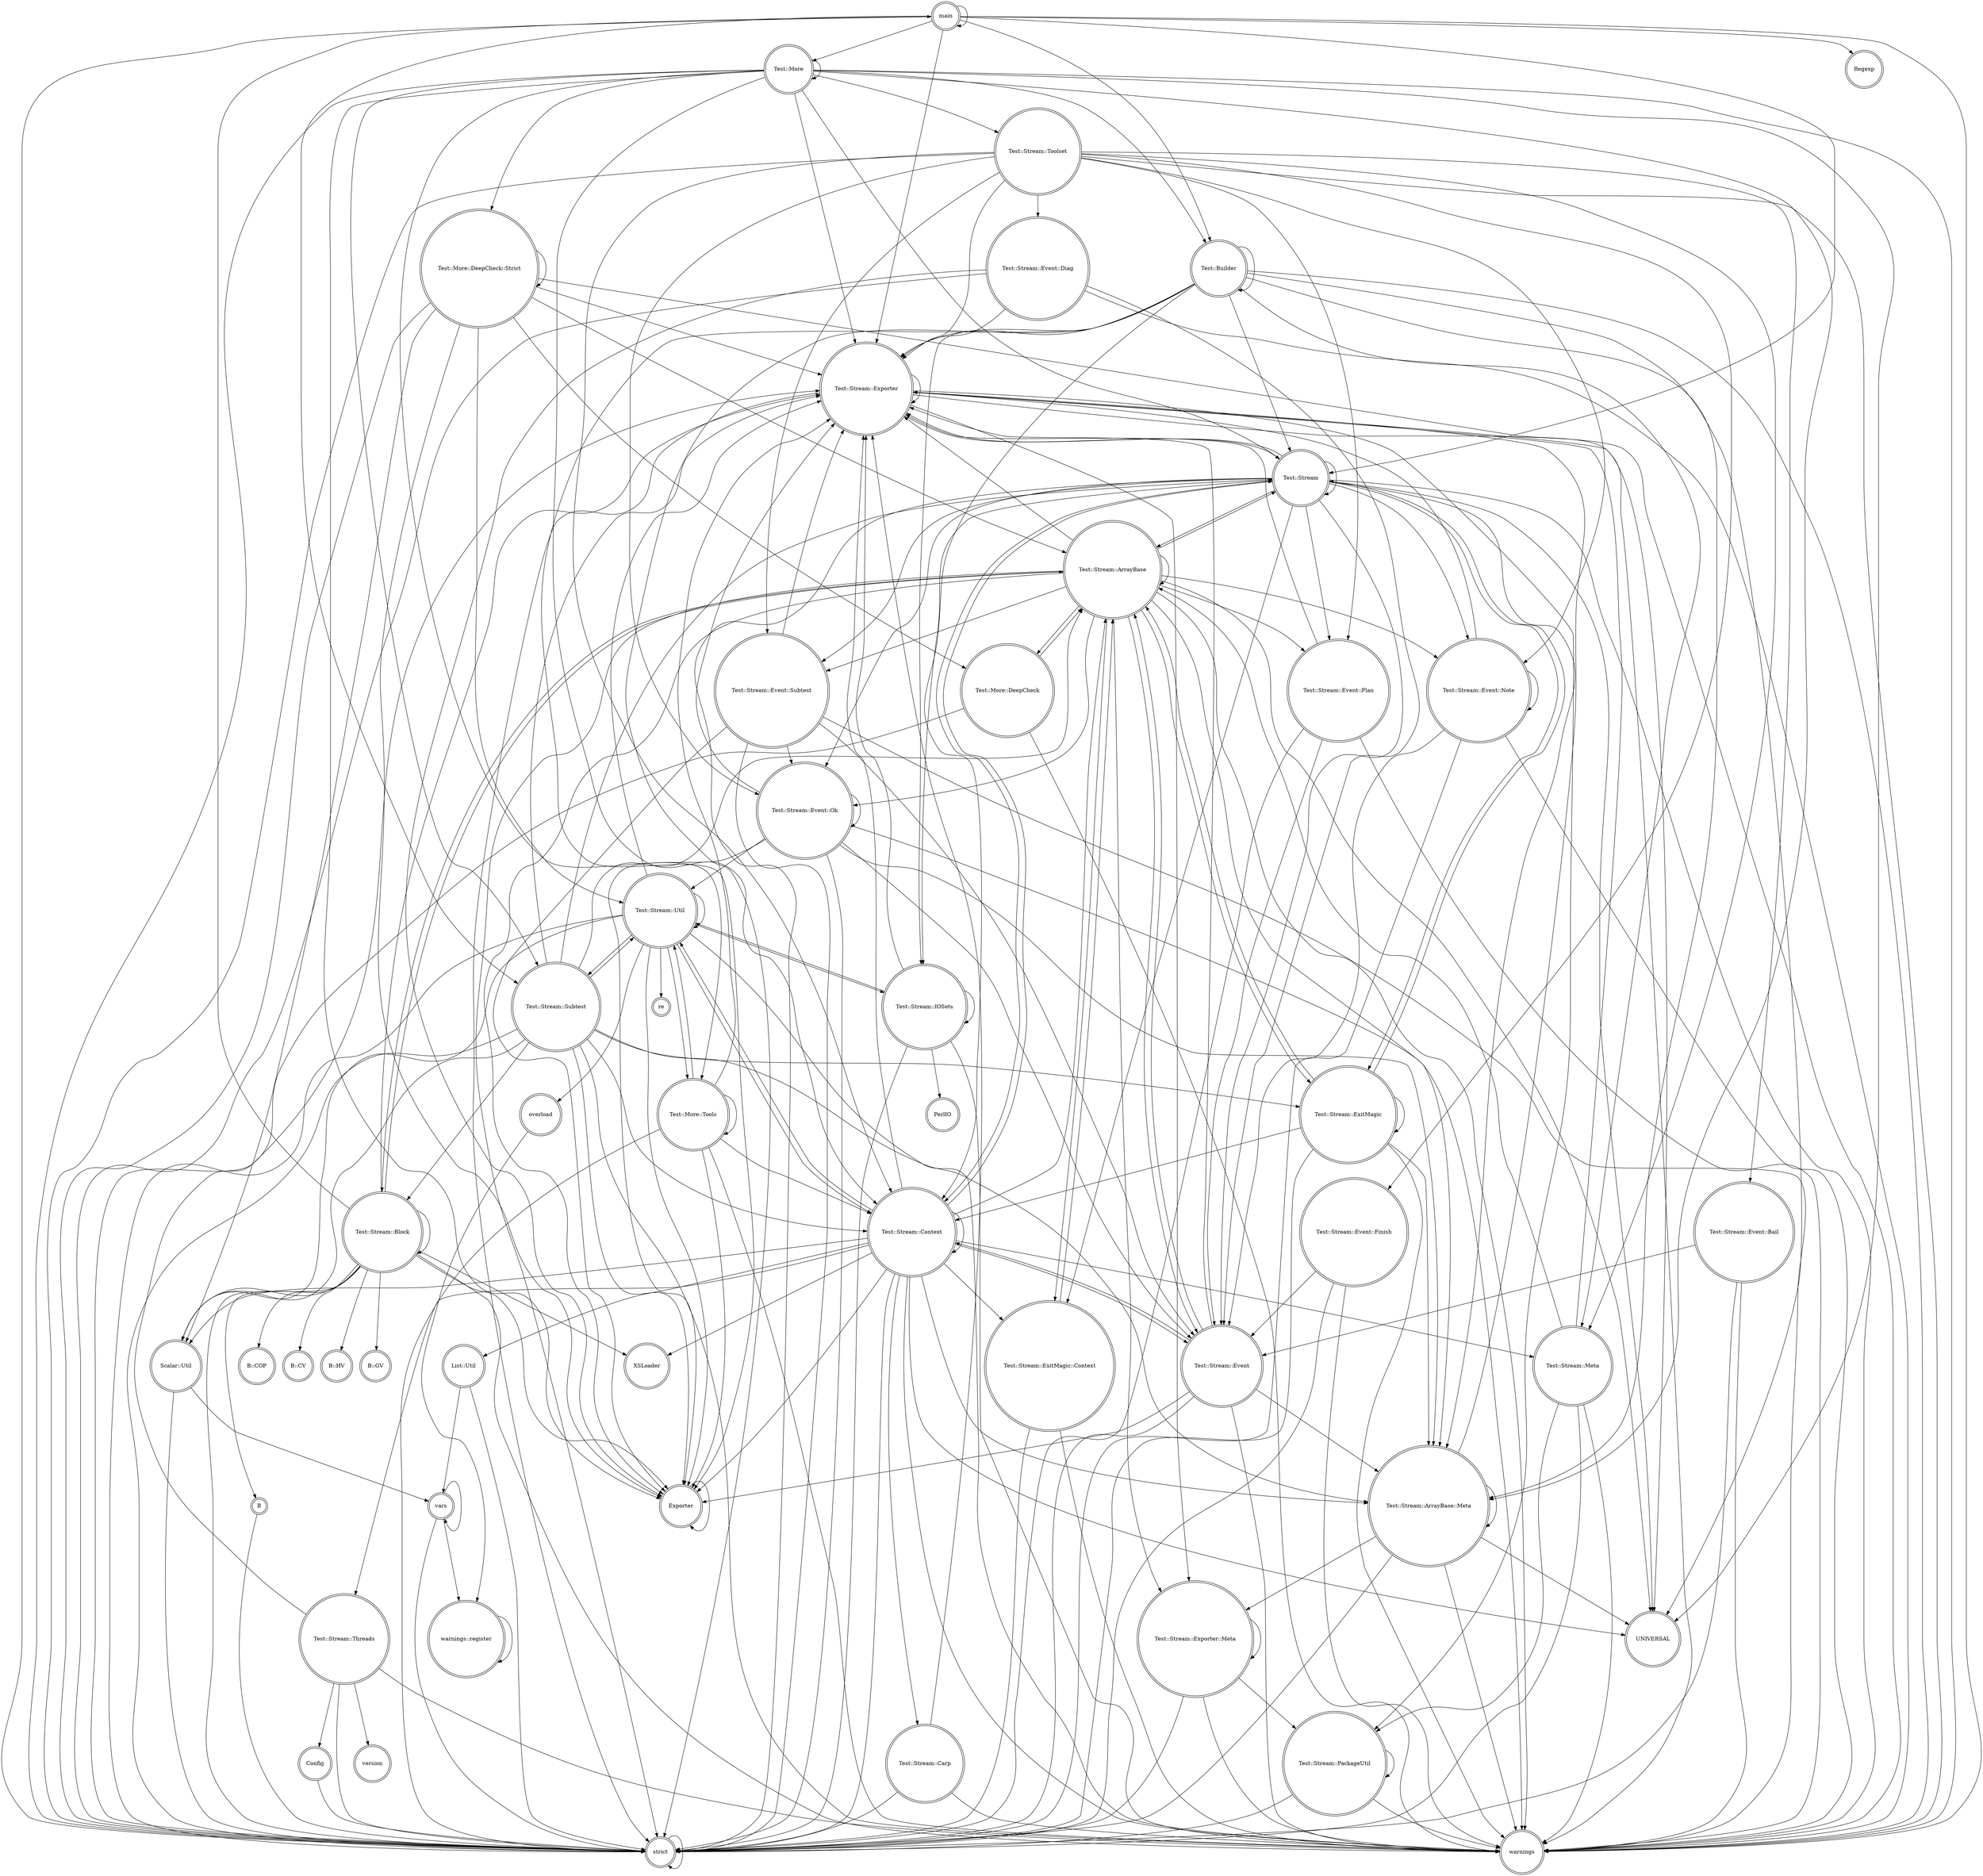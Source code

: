 digraph {
graph [overlap=false]
node [shape=doublecircle];
"main" -> "main";
"Test::Stream::Threads" -> "version";
"Test::More::DeepCheck" -> "Test::Stream::ArrayBase";
"Test::More::Tools" -> "strict";
"Test::More::DeepCheck::Strict" -> "Exporter";
"Test::Stream::Toolset" -> "Test::Stream::Event::Ok";
"Test::Stream::Util" -> "Test::Stream::Exporter";
"Test::Stream::Block" -> "main";
"Test::Stream::Block" -> "Test::Stream::Block";
"Test::Stream::Context" -> "Test::Stream::Threads";
"Test::Stream" -> "strict";
"Test::More" -> "Test::More";
"Test::Stream::ArrayBase" -> "Test::More::DeepCheck";
"Test::Stream::Context" -> "Test::Stream::Event";
"Test::More" -> "Test::Builder";
"Test::Stream::ArrayBase::Meta" -> "UNIVERSAL";
"Test::More" -> "Test::Stream::Context";
"Test::Stream::ArrayBase" -> "strict";
"Test::Stream::ArrayBase" -> "Test::Stream::Event";
"Test::Builder" -> "warnings";
"Test::Stream::Event::Note" -> "Test::Stream::Exporter";
"Test::More" -> "Test::More::DeepCheck::Strict";
"Test::Stream::Meta" -> "Test::Stream::PackageUtil";
"Test::Builder" -> "Exporter";
"Test::Stream::Subtest" -> "Test::Stream";
"Test::Stream::ArrayBase::Meta" -> "strict";
"Test::Stream::Event::Subtest" -> "Test::Stream::Exporter";
"Test::Stream::Exporter::Meta" -> "strict";
"Test::Stream::Subtest" -> "Test::Stream::Util";
"Test::Stream::Context" -> "Test::Stream::ArrayBase";
"Test::Stream::Subtest" -> "Test::Stream::Context";
"Test::Stream::Toolset" -> "Test::Stream::Event::Finish";
"Test::Stream::Event::Ok" -> "Test::Stream::ArrayBase::Meta";
"Test::Stream::ArrayBase" -> "UNIVERSAL";
"Test::Stream::Context" -> "Test::Stream::Context";
"Test::Stream::ArrayBase::Meta" -> "Test::Stream::Exporter::Meta";
"Test::Stream::Context" -> "Exporter";
"Test::Builder" -> "Test::Stream::Exporter";
"Test::Stream::Util" -> "Scalar::Util";
"Test::Stream::ArrayBase" -> "Test::Stream::ExitMagic::Context";
"Test::Stream" -> "Test::Stream";
"Test::More" -> "warnings";
"Test::Stream::Exporter::Meta" -> "Test::Stream::Exporter::Meta";
"Test::Stream::Block" -> "Scalar::Util";
"Test::More" -> "Test::More::Tools";
"Config" -> "strict";
"Test::Stream::Event::Note" -> "warnings";
"Test::Stream::Util" -> "strict";
"Test::Stream::Event::Note" -> "Test::Stream::Event::Note";
"Test::Stream::Carp" -> "warnings";
"Test::Stream::IOSets" -> "Test::Stream::Util";
"Test::Stream::ExitMagic::Context" -> "warnings";
"Test::Builder" -> "Test::Builder";
"Test::Stream::ArrayBase::Meta" -> "Test::Stream::ArrayBase::Meta";
"Test::Stream" -> "Test::Stream::ExitMagic";
"Test::Stream::Exporter" -> "Test::Stream::Exporter";
"Test::Stream::IOSets" -> "strict";
"Test::Builder" -> "Test::Stream::ArrayBase::Meta";
"Test::More::Tools" -> "Test::Stream::Context";
"Test::Stream::IOSets" -> "PerlIO";
"warnings::register" -> "warnings::register";
"Test::Stream" -> "Test::Stream::Context";
"main" -> "Test::More";
"Test::Stream::Context" -> "Test::Stream::Carp";
"main" -> "warnings";
"List::Util" -> "vars";
"Test::Stream::IOSets" -> "warnings";
"Test::Stream::Toolset" -> "Test::Stream::Event::Plan";
"Test::Stream::Subtest" -> "Test::Stream::ExitMagic";
"Test::Stream::Event::Finish" -> "Test::Stream::Event";
"Test::Stream::ExitMagic" -> "Test::Stream::Context";
"Test::Stream::Subtest" -> "Test::Stream::Block";
"Test::Stream::Util" -> "warnings";
"overload" -> "warnings::register";
"Test::Stream::Event::Diag" -> "warnings";
"Test::More" -> "Exporter";
"main" -> "Test::Stream";
"Test::Stream::ArrayBase" -> "Test::Stream::Event::Subtest";
"Test::Stream::Toolset" -> "Test::Stream::Event::Bail";
"Test::Stream::Exporter" -> "warnings";
"Test::Stream::Util" -> "Test::Stream::Util";
"Test::Stream::ExitMagic" -> "Test::Stream::ArrayBase::Meta";
"main" -> "Regexp";
"Test::Stream::Exporter" -> "Test::Stream::PackageUtil";
"Test::Stream::ArrayBase" -> "Test::Stream::Event::Ok";
"Test::More::DeepCheck" -> "warnings";
"Test::Stream" -> "Test::Stream::IOSets";
"Test::Stream::Threads" -> "Test::Stream::Exporter";
"Test::More" -> "UNIVERSAL";
"Test::Stream::Context" -> "List::Util";
"Test::Stream::Context" -> "Test::Stream::Exporter";
"Test::Stream::Event::Bail" -> "strict";
"Test::Stream" -> "warnings";
"Test::Stream::ArrayBase" -> "Test::Stream::ArrayBase::Meta";
"Test::More::Tools" -> "Test::More::Tools";
"Test::More::DeepCheck::Strict" -> "Scalar::Util";
"Test::Stream::Event::Diag" -> "strict";
"Test::Stream::Util" -> "Test::Stream::Context";
"Test::Stream::Event" -> "Test::Stream::ArrayBase::Meta";
"Test::Stream::Subtest" -> "Test::Stream::Exporter";
"Test::Stream::Event" -> "Exporter";
"Test::Stream::Context" -> "Test::Stream::ExitMagic::Context";
"Test::Stream::Event::Diag" -> "Exporter";
"Test::Stream::Event" -> "Test::Stream::ArrayBase";
"Test::Stream::Exporter" -> "Test::Stream";
"Test::Builder" -> "Test::Stream::IOSets";
"Test::Stream::Subtest" -> "Scalar::Util";
"Test::Stream::Toolset" -> "Test::Stream::Context";
"Test::Stream::Block" -> "Test::Stream::ArrayBase";
"vars" -> "vars";
"Test::Stream::Toolset" -> "Test::Stream::Exporter";
"Test::Stream::Util" -> "Test::Stream::IOSets";
"B" -> "strict";
"Test::Stream::Threads" -> "strict";
"Test::Builder" -> "Test::Stream::Meta";
"Test::More::DeepCheck::Strict" -> "warnings";
"Test::Stream::Context" -> "XSLoader";
"Test::More" -> "Test::Stream::Exporter";
"Test::Stream" -> "Test::Stream::Exporter";
"vars" -> "warnings::register";
"Test::Stream::Event::Ok" -> "Test::Stream::Event";
"Test::Stream::Event::Subtest" -> "Test::Stream::Event";
"Test::Stream" -> "Test::Stream::Event";
"Test::Builder" -> "UNIVERSAL";
"Test::Stream::Event::Plan" -> "strict";
"Test::Stream::Event::Ok" -> "Exporter";
"Test::Stream::ExitMagic" -> "strict";
"Test::Stream" -> "UNIVERSAL";
"Test::Stream" -> "Test::Stream::ExitMagic::Context";
"Test::More::DeepCheck::Strict" -> "strict";
"Test::Stream::Meta" -> "strict";
"Test::Stream::Event::Plan" -> "Test::Stream::Exporter";
"Test::Stream::Toolset" -> "Test::Stream::Event::Subtest";
"Test::Stream::Exporter" -> "Test::Stream::Exporter::Meta";
"Test::Stream::Context" -> "Scalar::Util";
"Test::Stream::Context" -> "Test::Stream";
"Test::More::DeepCheck::Strict" -> "Test::More::DeepCheck";
"Test::Stream::Context" -> "UNIVERSAL";
"Test::Stream::Event::Ok" -> "warnings";
"Test::Stream::ArrayBase" -> "Test::Stream";
"Test::Stream::Event" -> "warnings";
"Test::More" -> "Test::Stream::Subtest";
"Test::Stream::Block" -> "Test::Stream::Exporter";
"Test::Stream::Threads" -> "warnings";
"Test::Stream::Threads" -> "Config";
"Test::More" -> "Test::Stream::Toolset";
"Test::Stream::Exporter" -> "strict";
"Test::More" -> "strict";
"Test::Stream::Toolset" -> "Test::Stream::Meta";
"Exporter" -> "Exporter";
"main" -> "strict";
"Test::Stream::Util" -> "overload";
"Test::Stream::Util" -> "Test::More::Tools";
"Test::Stream::Event::Subtest" -> "warnings";
"Test::Stream" -> "Test::Stream::Event::Plan";
"Test::Builder" -> "Test::Stream";
"Test::Stream::Block" -> "B::COP";
"Test::Stream::Event::Plan" -> "warnings";
"Test::Stream::Subtest" -> "strict";
"Test::Stream::ArrayBase" -> "warnings";
"Test::More" -> "Test::Stream";
"Test::Stream::ArrayBase" -> "Test::Stream::Event::Plan";
"Test::Stream::Block" -> "B::CV";
"Test::Stream::Context" -> "Test::Stream::Util";
"Test::Stream::Event::Diag" -> "Test::Stream::Event";
"Test::Stream::Block" -> "B::HV";
"Scalar::Util" -> "vars";
"Test::More::DeepCheck::Strict" -> "Test::More::DeepCheck::Strict";
"Test::Stream::ExitMagic" -> "warnings";
"Test::Stream::Event::Finish" -> "warnings";
"Test::Stream::ArrayBase::Meta" -> "Test::Stream::Exporter";
"Test::Stream" -> "Test::Stream::Event::Ok";
"main" -> "Test::Stream::Subtest";
"Test::Stream::Event" -> "strict";
"Test::Stream::Event::Note" -> "strict";
"Test::Stream::Subtest" -> "Test::Stream::ArrayBase::Meta";
"Test::Stream::Exporter::Meta" -> "Test::Stream::PackageUtil";
"Test::Stream::Event::Bail" -> "warnings";
"Test::Stream::Block" -> "B";
"Test::Stream::ExitMagic" -> "Test::Stream::ArrayBase";
"Test::Builder" -> "Test::Stream::Context";
"Test::Stream::Meta" -> "Test::Stream::ArrayBase";
"Test::Stream::Event::Diag" -> "Test::Stream::Exporter";
"Test::Stream::Subtest" -> "warnings";
"Test::More::DeepCheck" -> "strict";
"Test::Stream::Exporter::Meta" -> "warnings";
"Test::Stream::Subtest" -> "Test::Stream::ArrayBase";
"Test::Stream::Event::Ok" -> "strict";
"Test::More" -> "Test::Stream::ArrayBase::Meta";
"Test::Builder" -> "strict";
"Test::More::Tools" -> "Exporter";
"Test::Stream::ArrayBase" -> "Test::Stream::ArrayBase";
"Test::Stream::Event::Ok" -> "Test::Stream::Util";
"Test::Stream::Event::Subtest" -> "strict";
"Test::Stream::PackageUtil" -> "strict";
"Test::Stream::Event::Plan" -> "Test::Stream::Event";
"Test::Stream::Event::Ok" -> "Test::Stream::Event::Ok";
"Test::More::DeepCheck::Strict" -> "Test::Stream::Util";
"Test::Stream::ExitMagic::Context" -> "Test::Stream::ArrayBase";
"Test::Stream::Event" -> "Test::Stream::Context";
"strict" -> "strict";
"Test::Stream::Context" -> "Test::Stream::Meta";
"Test::Stream::Meta" -> "warnings";
"Test::More::Tools" -> "Test::Stream::Exporter";
"Test::Stream::Util" -> "Test::Stream::Subtest";
"Test::Stream::ArrayBase" -> "Test::Stream::ExitMagic";
"Test::Stream::Subtest" -> "Exporter";
"Test::Stream::Context" -> "warnings";
"Test::Stream" -> "Test::Stream::Event::Subtest";
"Test::Stream::Util" -> "re";
"Test::Stream::ExitMagic::Context" -> "strict";
"Test::Stream::Toolset" -> "strict";
"Test::More::Tools" -> "Test::Stream::Util";
"Test::Stream::ExitMagic" -> "Test::Stream";
"Test::Stream::Event::Note" -> "Test::Stream::Event";
"Test::Stream::ExitMagic" -> "Test::Stream::ExitMagic";
"Test::Stream" -> "Test::Stream::Event::Note";
"Test::Stream::Toolset" -> "Test::Stream::Event::Diag";
"Test::Stream::Block" -> "Exporter";
"Test::More::DeepCheck::Strict" -> "Test::Stream::Exporter";
"Test::Stream::ArrayBase" -> "Test::Stream::Event::Note";
"main" -> "Test::Stream::Exporter";
"Test::Stream::PackageUtil" -> "warnings";
"Test::Stream::Context" -> "Test::Stream::ArrayBase::Meta";
"Test::More::Tools" -> "warnings";
"List::Util" -> "strict";
"Test::Stream::Block" -> "XSLoader";
"Test::Stream::Event::Ok" -> "Test::Stream::Exporter";
"Test::Stream::Event::Finish" -> "strict";
"Test::Stream::ArrayBase" -> "Test::Stream::Block";
"Test::Stream::Context" -> "strict";
"Test::Stream::Event::Subtest" -> "Exporter";
"Test::Stream::Toolset" -> "warnings";
"Test::Stream::PackageUtil" -> "Test::Stream::PackageUtil";
"Test::Stream" -> "Test::Stream::ArrayBase::Meta";
"Test::Stream::Meta" -> "Test::Stream::Exporter";
"Test::Stream::Event::Subtest" -> "Test::Stream::Event::Ok";
"Test::Stream::Exporter" -> "UNIVERSAL";
"Test::Stream::Toolset" -> "Test::Stream::Event::Note";
"Test::Stream" -> "Test::Stream::ArrayBase";
"Test::Stream::Block" -> "B::GV";
"Test::Stream::Util" -> "Exporter";
"Test::Stream::ArrayBase" -> "Test::Stream::Exporter";
"Test::Stream::Block" -> "warnings";
"Test::More::DeepCheck::Strict" -> "Test::Stream::ArrayBase";
"Scalar::Util" -> "strict";
"vars" -> "strict";
"Test::Stream::ArrayBase::Meta" -> "warnings";
"Test::Stream::Block" -> "strict";
"Test::Stream::Event" -> "Test::Stream::Exporter";
"Test::Stream::Event::Bail" -> "Test::Stream::Event";
"main" -> "Test::Builder";
"Test::Stream::Carp" -> "Test::Stream::Exporter";
"Test::Stream::ArrayBase" -> "Exporter";
"Test::Stream::Carp" -> "strict";
"Test::Stream::ArrayBase" -> "Test::Stream::Exporter::Meta";
"Test::Stream::IOSets" -> "Test::Stream::Exporter";
"Test::Stream::IOSets" -> "Test::Stream::IOSets";
}
